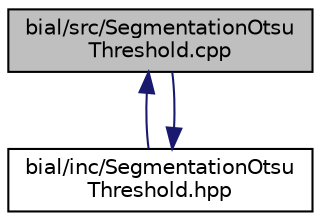 digraph "bial/src/SegmentationOtsuThreshold.cpp"
{
  edge [fontname="Helvetica",fontsize="10",labelfontname="Helvetica",labelfontsize="10"];
  node [fontname="Helvetica",fontsize="10",shape=record];
  Node1 [label="bial/src/SegmentationOtsu\lThreshold.cpp",height=0.2,width=0.4,color="black", fillcolor="grey75", style="filled", fontcolor="black"];
  Node1 -> Node2 [dir="back",color="midnightblue",fontsize="10",style="solid",fontname="Helvetica"];
  Node2 [label="bial/inc/SegmentationOtsu\lThreshold.hpp",height=0.2,width=0.4,color="black", fillcolor="white", style="filled",URL="$_segmentation_otsu_threshold_8hpp.html"];
  Node2 -> Node1 [dir="back",color="midnightblue",fontsize="10",style="solid",fontname="Helvetica"];
}
